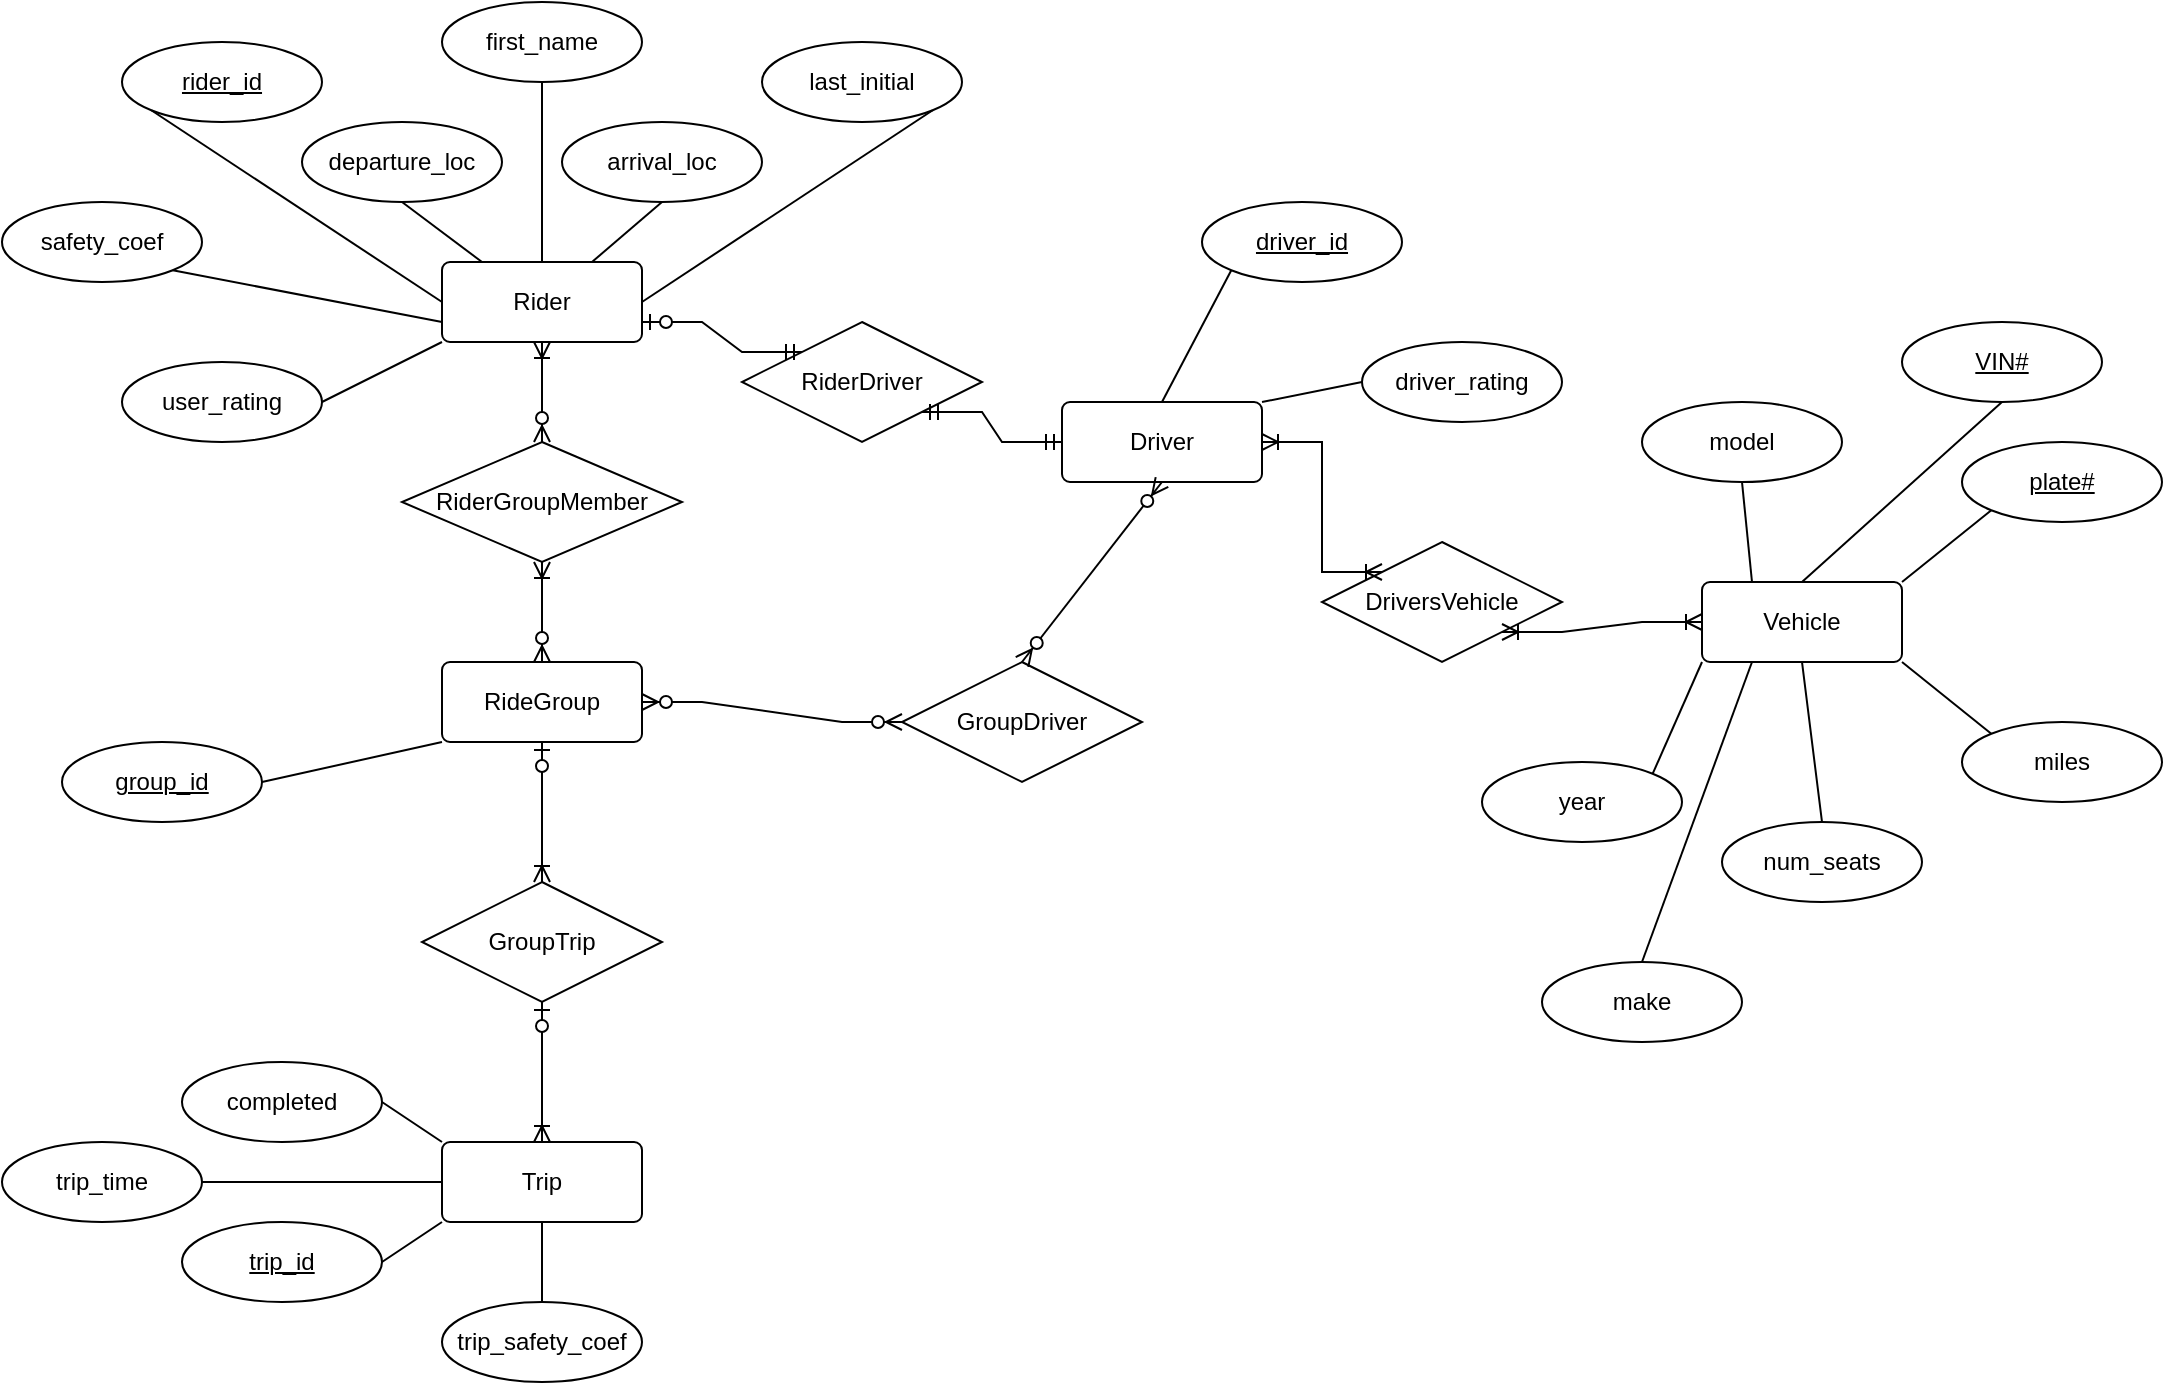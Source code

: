 <mxfile version="22.0.0" type="device">
  <diagram id="R2lEEEUBdFMjLlhIrx00" name="Page-1">
    <mxGraphModel dx="1194" dy="824" grid="1" gridSize="10" guides="1" tooltips="1" connect="1" arrows="1" fold="1" page="1" pageScale="1" pageWidth="1200" pageHeight="1920" math="0" shadow="0" extFonts="Permanent Marker^https://fonts.googleapis.com/css?family=Permanent+Marker">
      <root>
        <mxCell id="0" />
        <mxCell id="1" parent="0" />
        <mxCell id="82qDiS2uEaLM1Z2y3dYB-4" value="Rider" style="rounded=1;arcSize=10;whiteSpace=wrap;html=1;align=center;" vertex="1" parent="1">
          <mxGeometry x="240" y="180" width="100" height="40" as="geometry" />
        </mxCell>
        <mxCell id="82qDiS2uEaLM1Z2y3dYB-5" value="rider_id" style="ellipse;whiteSpace=wrap;html=1;align=center;fontStyle=4;" vertex="1" parent="1">
          <mxGeometry x="80" y="70" width="100" height="40" as="geometry" />
        </mxCell>
        <mxCell id="82qDiS2uEaLM1Z2y3dYB-8" value="first_name" style="ellipse;whiteSpace=wrap;html=1;align=center;" vertex="1" parent="1">
          <mxGeometry x="240" y="50" width="100" height="40" as="geometry" />
        </mxCell>
        <mxCell id="82qDiS2uEaLM1Z2y3dYB-9" value="last_initial" style="ellipse;whiteSpace=wrap;html=1;align=center;" vertex="1" parent="1">
          <mxGeometry x="400" y="70" width="100" height="40" as="geometry" />
        </mxCell>
        <mxCell id="82qDiS2uEaLM1Z2y3dYB-10" value="departure_loc" style="ellipse;whiteSpace=wrap;html=1;align=center;" vertex="1" parent="1">
          <mxGeometry x="170" y="110" width="100" height="40" as="geometry" />
        </mxCell>
        <mxCell id="82qDiS2uEaLM1Z2y3dYB-11" value="arrival_loc" style="ellipse;whiteSpace=wrap;html=1;align=center;" vertex="1" parent="1">
          <mxGeometry x="300" y="110" width="100" height="40" as="geometry" />
        </mxCell>
        <mxCell id="82qDiS2uEaLM1Z2y3dYB-13" value="" style="endArrow=none;html=1;rounded=0;exitX=0;exitY=1;exitDx=0;exitDy=0;entryX=0;entryY=0.5;entryDx=0;entryDy=0;" edge="1" parent="1" source="82qDiS2uEaLM1Z2y3dYB-5" target="82qDiS2uEaLM1Z2y3dYB-4">
          <mxGeometry relative="1" as="geometry">
            <mxPoint x="340" y="270" as="sourcePoint" />
            <mxPoint x="500" y="270" as="targetPoint" />
          </mxGeometry>
        </mxCell>
        <mxCell id="82qDiS2uEaLM1Z2y3dYB-14" value="" style="endArrow=none;html=1;rounded=0;exitX=0.5;exitY=1;exitDx=0;exitDy=0;" edge="1" parent="1" source="82qDiS2uEaLM1Z2y3dYB-10">
          <mxGeometry relative="1" as="geometry">
            <mxPoint x="105" y="114" as="sourcePoint" />
            <mxPoint x="260" y="180" as="targetPoint" />
          </mxGeometry>
        </mxCell>
        <mxCell id="82qDiS2uEaLM1Z2y3dYB-15" value="" style="endArrow=none;html=1;rounded=0;exitX=0.5;exitY=1;exitDx=0;exitDy=0;entryX=0.5;entryY=0;entryDx=0;entryDy=0;" edge="1" parent="1" source="82qDiS2uEaLM1Z2y3dYB-8" target="82qDiS2uEaLM1Z2y3dYB-4">
          <mxGeometry relative="1" as="geometry">
            <mxPoint x="115" y="124" as="sourcePoint" />
            <mxPoint x="260" y="220" as="targetPoint" />
          </mxGeometry>
        </mxCell>
        <mxCell id="82qDiS2uEaLM1Z2y3dYB-16" value="" style="endArrow=none;html=1;rounded=0;exitX=0.5;exitY=1;exitDx=0;exitDy=0;entryX=0.75;entryY=0;entryDx=0;entryDy=0;" edge="1" parent="1" source="82qDiS2uEaLM1Z2y3dYB-11" target="82qDiS2uEaLM1Z2y3dYB-4">
          <mxGeometry relative="1" as="geometry">
            <mxPoint x="125" y="134" as="sourcePoint" />
            <mxPoint x="270" y="230" as="targetPoint" />
          </mxGeometry>
        </mxCell>
        <mxCell id="82qDiS2uEaLM1Z2y3dYB-17" value="" style="endArrow=none;html=1;rounded=0;exitX=1;exitY=1;exitDx=0;exitDy=0;entryX=1;entryY=0.5;entryDx=0;entryDy=0;" edge="1" parent="1" source="82qDiS2uEaLM1Z2y3dYB-9" target="82qDiS2uEaLM1Z2y3dYB-4">
          <mxGeometry relative="1" as="geometry">
            <mxPoint x="135" y="144" as="sourcePoint" />
            <mxPoint x="280" y="240" as="targetPoint" />
          </mxGeometry>
        </mxCell>
        <mxCell id="82qDiS2uEaLM1Z2y3dYB-18" value="Driver" style="rounded=1;arcSize=10;whiteSpace=wrap;html=1;align=center;" vertex="1" parent="1">
          <mxGeometry x="550" y="250" width="100" height="40" as="geometry" />
        </mxCell>
        <mxCell id="82qDiS2uEaLM1Z2y3dYB-25" value="safety_coef" style="ellipse;whiteSpace=wrap;html=1;align=center;" vertex="1" parent="1">
          <mxGeometry x="20" y="150" width="100" height="40" as="geometry" />
        </mxCell>
        <mxCell id="82qDiS2uEaLM1Z2y3dYB-26" value="" style="endArrow=none;html=1;rounded=0;exitX=1;exitY=1;exitDx=0;exitDy=0;entryX=0;entryY=0.75;entryDx=0;entryDy=0;" edge="1" parent="1" source="82qDiS2uEaLM1Z2y3dYB-25" target="82qDiS2uEaLM1Z2y3dYB-4">
          <mxGeometry relative="1" as="geometry">
            <mxPoint x="340" y="270" as="sourcePoint" />
            <mxPoint x="500" y="270" as="targetPoint" />
          </mxGeometry>
        </mxCell>
        <mxCell id="82qDiS2uEaLM1Z2y3dYB-27" value="user_rating" style="ellipse;whiteSpace=wrap;html=1;align=center;" vertex="1" parent="1">
          <mxGeometry x="80" y="230" width="100" height="40" as="geometry" />
        </mxCell>
        <mxCell id="82qDiS2uEaLM1Z2y3dYB-28" value="" style="endArrow=none;html=1;rounded=0;exitX=1;exitY=0.5;exitDx=0;exitDy=0;entryX=0;entryY=1;entryDx=0;entryDy=0;" edge="1" parent="1" source="82qDiS2uEaLM1Z2y3dYB-27" target="82qDiS2uEaLM1Z2y3dYB-4">
          <mxGeometry relative="1" as="geometry">
            <mxPoint x="340" y="270" as="sourcePoint" />
            <mxPoint x="500" y="270" as="targetPoint" />
          </mxGeometry>
        </mxCell>
        <mxCell id="82qDiS2uEaLM1Z2y3dYB-29" value="RideGroup" style="rounded=1;arcSize=10;whiteSpace=wrap;html=1;align=center;" vertex="1" parent="1">
          <mxGeometry x="240" y="380" width="100" height="40" as="geometry" />
        </mxCell>
        <mxCell id="82qDiS2uEaLM1Z2y3dYB-31" value="group_id" style="ellipse;whiteSpace=wrap;html=1;align=center;fontStyle=4;" vertex="1" parent="1">
          <mxGeometry x="50" y="420" width="100" height="40" as="geometry" />
        </mxCell>
        <mxCell id="82qDiS2uEaLM1Z2y3dYB-32" value="" style="endArrow=none;html=1;rounded=0;exitX=1;exitY=0.5;exitDx=0;exitDy=0;entryX=0;entryY=1;entryDx=0;entryDy=0;" edge="1" parent="1" source="82qDiS2uEaLM1Z2y3dYB-31" target="82qDiS2uEaLM1Z2y3dYB-29">
          <mxGeometry relative="1" as="geometry">
            <mxPoint x="145" y="154" as="sourcePoint" />
            <mxPoint x="290" y="250" as="targetPoint" />
          </mxGeometry>
        </mxCell>
        <mxCell id="82qDiS2uEaLM1Z2y3dYB-36" value="RiderGroupMember" style="shape=rhombus;perimeter=rhombusPerimeter;whiteSpace=wrap;html=1;align=center;" vertex="1" parent="1">
          <mxGeometry x="220" y="270" width="140" height="60" as="geometry" />
        </mxCell>
        <mxCell id="82qDiS2uEaLM1Z2y3dYB-40" value="GroupDriver" style="shape=rhombus;perimeter=rhombusPerimeter;whiteSpace=wrap;html=1;align=center;" vertex="1" parent="1">
          <mxGeometry x="470" y="380" width="120" height="60" as="geometry" />
        </mxCell>
        <mxCell id="82qDiS2uEaLM1Z2y3dYB-42" value="" style="endArrow=none;html=1;rounded=0;exitX=0.5;exitY=0;exitDx=0;exitDy=0;entryX=0;entryY=1;entryDx=0;entryDy=0;" edge="1" parent="1" source="82qDiS2uEaLM1Z2y3dYB-18" target="82qDiS2uEaLM1Z2y3dYB-43">
          <mxGeometry relative="1" as="geometry">
            <mxPoint x="640" y="300" as="sourcePoint" />
            <mxPoint x="610" y="190" as="targetPoint" />
          </mxGeometry>
        </mxCell>
        <mxCell id="82qDiS2uEaLM1Z2y3dYB-43" value="driver_id" style="ellipse;whiteSpace=wrap;html=1;align=center;fontStyle=4;" vertex="1" parent="1">
          <mxGeometry x="620" y="150" width="100" height="40" as="geometry" />
        </mxCell>
        <mxCell id="82qDiS2uEaLM1Z2y3dYB-44" value="" style="fontSize=12;html=1;endArrow=ERoneToMany;startArrow=ERzeroToMany;rounded=0;entryX=0.5;entryY=1;entryDx=0;entryDy=0;exitX=0.5;exitY=0;exitDx=0;exitDy=0;" edge="1" parent="1" source="82qDiS2uEaLM1Z2y3dYB-36" target="82qDiS2uEaLM1Z2y3dYB-4">
          <mxGeometry width="100" height="100" relative="1" as="geometry">
            <mxPoint x="460" y="390" as="sourcePoint" />
            <mxPoint x="560" y="290" as="targetPoint" />
          </mxGeometry>
        </mxCell>
        <mxCell id="82qDiS2uEaLM1Z2y3dYB-45" value="" style="fontSize=12;html=1;endArrow=ERoneToMany;startArrow=ERzeroToMany;rounded=0;entryX=0.5;entryY=1;entryDx=0;entryDy=0;exitX=0.5;exitY=0;exitDx=0;exitDy=0;" edge="1" parent="1" source="82qDiS2uEaLM1Z2y3dYB-29" target="82qDiS2uEaLM1Z2y3dYB-36">
          <mxGeometry width="100" height="100" relative="1" as="geometry">
            <mxPoint x="300" y="280" as="sourcePoint" />
            <mxPoint x="300" y="230" as="targetPoint" />
          </mxGeometry>
        </mxCell>
        <mxCell id="82qDiS2uEaLM1Z2y3dYB-46" value="" style="edgeStyle=entityRelationEdgeStyle;fontSize=12;html=1;endArrow=ERzeroToMany;endFill=1;startArrow=ERzeroToMany;rounded=0;exitX=1;exitY=0.5;exitDx=0;exitDy=0;entryX=0;entryY=0.5;entryDx=0;entryDy=0;" edge="1" parent="1" source="82qDiS2uEaLM1Z2y3dYB-29" target="82qDiS2uEaLM1Z2y3dYB-40">
          <mxGeometry width="100" height="100" relative="1" as="geometry">
            <mxPoint x="460" y="390" as="sourcePoint" />
            <mxPoint x="560" y="290" as="targetPoint" />
          </mxGeometry>
        </mxCell>
        <mxCell id="82qDiS2uEaLM1Z2y3dYB-47" value="" style="fontSize=12;html=1;endArrow=ERzeroToMany;endFill=1;startArrow=ERzeroToMany;rounded=0;exitX=0.5;exitY=0;exitDx=0;exitDy=0;entryX=0.5;entryY=1;entryDx=0;entryDy=0;" edge="1" parent="1" source="82qDiS2uEaLM1Z2y3dYB-40" target="82qDiS2uEaLM1Z2y3dYB-18">
          <mxGeometry width="100" height="100" relative="1" as="geometry">
            <mxPoint x="350" y="410" as="sourcePoint" />
            <mxPoint x="590" y="360" as="targetPoint" />
          </mxGeometry>
        </mxCell>
        <mxCell id="82qDiS2uEaLM1Z2y3dYB-48" value="RiderDriver" style="shape=rhombus;perimeter=rhombusPerimeter;whiteSpace=wrap;html=1;align=center;" vertex="1" parent="1">
          <mxGeometry x="390" y="210" width="120" height="60" as="geometry" />
        </mxCell>
        <mxCell id="82qDiS2uEaLM1Z2y3dYB-49" value="driver_rating" style="ellipse;whiteSpace=wrap;html=1;align=center;" vertex="1" parent="1">
          <mxGeometry x="700" y="220" width="100" height="40" as="geometry" />
        </mxCell>
        <mxCell id="82qDiS2uEaLM1Z2y3dYB-50" value="" style="endArrow=none;html=1;rounded=0;entryX=0;entryY=0.5;entryDx=0;entryDy=0;exitX=1;exitY=0;exitDx=0;exitDy=0;" edge="1" parent="1" source="82qDiS2uEaLM1Z2y3dYB-18" target="82qDiS2uEaLM1Z2y3dYB-49">
          <mxGeometry relative="1" as="geometry">
            <mxPoint x="430" y="340" as="sourcePoint" />
            <mxPoint x="590" y="340" as="targetPoint" />
          </mxGeometry>
        </mxCell>
        <mxCell id="82qDiS2uEaLM1Z2y3dYB-53" value="" style="edgeStyle=entityRelationEdgeStyle;fontSize=12;html=1;endArrow=ERzeroToOne;startArrow=ERmandOne;rounded=0;entryX=1;entryY=0.75;entryDx=0;entryDy=0;exitX=0;exitY=0;exitDx=0;exitDy=0;" edge="1" parent="1" source="82qDiS2uEaLM1Z2y3dYB-48" target="82qDiS2uEaLM1Z2y3dYB-4">
          <mxGeometry width="100" height="100" relative="1" as="geometry">
            <mxPoint x="460" y="390" as="sourcePoint" />
            <mxPoint x="560" y="290" as="targetPoint" />
          </mxGeometry>
        </mxCell>
        <mxCell id="82qDiS2uEaLM1Z2y3dYB-56" value="" style="edgeStyle=entityRelationEdgeStyle;fontSize=12;html=1;endArrow=ERmandOne;startArrow=ERmandOne;rounded=0;entryX=0;entryY=0.5;entryDx=0;entryDy=0;exitX=1;exitY=1;exitDx=0;exitDy=0;" edge="1" parent="1" source="82qDiS2uEaLM1Z2y3dYB-48" target="82qDiS2uEaLM1Z2y3dYB-18">
          <mxGeometry width="100" height="100" relative="1" as="geometry">
            <mxPoint x="390" y="370" as="sourcePoint" />
            <mxPoint x="490" y="270" as="targetPoint" />
          </mxGeometry>
        </mxCell>
        <mxCell id="82qDiS2uEaLM1Z2y3dYB-57" value="DriversVehicle" style="shape=rhombus;perimeter=rhombusPerimeter;whiteSpace=wrap;html=1;align=center;" vertex="1" parent="1">
          <mxGeometry x="680" y="320" width="120" height="60" as="geometry" />
        </mxCell>
        <mxCell id="82qDiS2uEaLM1Z2y3dYB-58" value="Vehicle" style="rounded=1;arcSize=10;whiteSpace=wrap;html=1;align=center;" vertex="1" parent="1">
          <mxGeometry x="870" y="340" width="100" height="40" as="geometry" />
        </mxCell>
        <mxCell id="82qDiS2uEaLM1Z2y3dYB-59" value="VIN#" style="ellipse;whiteSpace=wrap;html=1;align=center;fontStyle=4;" vertex="1" parent="1">
          <mxGeometry x="970" y="210" width="100" height="40" as="geometry" />
        </mxCell>
        <mxCell id="82qDiS2uEaLM1Z2y3dYB-60" value="plate#" style="ellipse;whiteSpace=wrap;html=1;align=center;fontStyle=4;" vertex="1" parent="1">
          <mxGeometry x="1000" y="270" width="100" height="40" as="geometry" />
        </mxCell>
        <mxCell id="82qDiS2uEaLM1Z2y3dYB-61" value="miles" style="ellipse;whiteSpace=wrap;html=1;align=center;" vertex="1" parent="1">
          <mxGeometry x="1000" y="410" width="100" height="40" as="geometry" />
        </mxCell>
        <mxCell id="82qDiS2uEaLM1Z2y3dYB-62" value="num_seats" style="ellipse;whiteSpace=wrap;html=1;align=center;" vertex="1" parent="1">
          <mxGeometry x="880" y="460" width="100" height="40" as="geometry" />
        </mxCell>
        <mxCell id="82qDiS2uEaLM1Z2y3dYB-63" value="" style="endArrow=none;html=1;rounded=0;entryX=0.5;entryY=0;entryDx=0;entryDy=0;exitX=0.5;exitY=1;exitDx=0;exitDy=0;" edge="1" parent="1" source="82qDiS2uEaLM1Z2y3dYB-59" target="82qDiS2uEaLM1Z2y3dYB-58">
          <mxGeometry relative="1" as="geometry">
            <mxPoint x="830" y="300" as="sourcePoint" />
            <mxPoint x="990" y="300" as="targetPoint" />
          </mxGeometry>
        </mxCell>
        <mxCell id="82qDiS2uEaLM1Z2y3dYB-64" value="" style="endArrow=none;html=1;rounded=0;entryX=0;entryY=1;entryDx=0;entryDy=0;exitX=1;exitY=0;exitDx=0;exitDy=0;" edge="1" parent="1" source="82qDiS2uEaLM1Z2y3dYB-58" target="82qDiS2uEaLM1Z2y3dYB-60">
          <mxGeometry relative="1" as="geometry">
            <mxPoint x="770" y="409" as="sourcePoint" />
            <mxPoint x="930" y="409" as="targetPoint" />
          </mxGeometry>
        </mxCell>
        <mxCell id="82qDiS2uEaLM1Z2y3dYB-65" value="" style="endArrow=none;html=1;rounded=0;entryX=0.5;entryY=0;entryDx=0;entryDy=0;exitX=0.5;exitY=1;exitDx=0;exitDy=0;" edge="1" parent="1" source="82qDiS2uEaLM1Z2y3dYB-58" target="82qDiS2uEaLM1Z2y3dYB-62">
          <mxGeometry relative="1" as="geometry">
            <mxPoint x="930" y="390" as="sourcePoint" />
            <mxPoint x="920" y="450" as="targetPoint" />
          </mxGeometry>
        </mxCell>
        <mxCell id="82qDiS2uEaLM1Z2y3dYB-66" value="" style="endArrow=none;html=1;rounded=0;entryX=0;entryY=0;entryDx=0;entryDy=0;exitX=1;exitY=1;exitDx=0;exitDy=0;" edge="1" parent="1" source="82qDiS2uEaLM1Z2y3dYB-58" target="82qDiS2uEaLM1Z2y3dYB-61">
          <mxGeometry relative="1" as="geometry">
            <mxPoint x="970" y="390" as="sourcePoint" />
            <mxPoint x="960" y="450" as="targetPoint" />
          </mxGeometry>
        </mxCell>
        <mxCell id="82qDiS2uEaLM1Z2y3dYB-67" value="" style="edgeStyle=entityRelationEdgeStyle;fontSize=12;html=1;endArrow=ERoneToMany;startArrow=ERoneToMany;rounded=0;entryX=0;entryY=0;entryDx=0;entryDy=0;exitX=1;exitY=0.5;exitDx=0;exitDy=0;" edge="1" parent="1" source="82qDiS2uEaLM1Z2y3dYB-18" target="82qDiS2uEaLM1Z2y3dYB-57">
          <mxGeometry width="100" height="100" relative="1" as="geometry">
            <mxPoint x="460" y="390" as="sourcePoint" />
            <mxPoint x="560" y="290" as="targetPoint" />
          </mxGeometry>
        </mxCell>
        <mxCell id="82qDiS2uEaLM1Z2y3dYB-68" value="" style="edgeStyle=entityRelationEdgeStyle;fontSize=12;html=1;endArrow=ERoneToMany;startArrow=ERoneToMany;rounded=0;entryX=0;entryY=0.5;entryDx=0;entryDy=0;exitX=1;exitY=1;exitDx=0;exitDy=0;" edge="1" parent="1" source="82qDiS2uEaLM1Z2y3dYB-57" target="82qDiS2uEaLM1Z2y3dYB-58">
          <mxGeometry width="100" height="100" relative="1" as="geometry">
            <mxPoint x="730" y="435" as="sourcePoint" />
            <mxPoint x="790" y="500" as="targetPoint" />
          </mxGeometry>
        </mxCell>
        <mxCell id="82qDiS2uEaLM1Z2y3dYB-69" value="year" style="ellipse;whiteSpace=wrap;html=1;align=center;" vertex="1" parent="1">
          <mxGeometry x="760" y="430" width="100" height="40" as="geometry" />
        </mxCell>
        <mxCell id="82qDiS2uEaLM1Z2y3dYB-70" value="" style="endArrow=none;html=1;rounded=0;entryX=0;entryY=1;entryDx=0;entryDy=0;exitX=1;exitY=0;exitDx=0;exitDy=0;" edge="1" parent="1" source="82qDiS2uEaLM1Z2y3dYB-69" target="82qDiS2uEaLM1Z2y3dYB-58">
          <mxGeometry relative="1" as="geometry">
            <mxPoint x="430" y="340" as="sourcePoint" />
            <mxPoint x="590" y="340" as="targetPoint" />
          </mxGeometry>
        </mxCell>
        <mxCell id="82qDiS2uEaLM1Z2y3dYB-71" value="model" style="ellipse;whiteSpace=wrap;html=1;align=center;" vertex="1" parent="1">
          <mxGeometry x="840" y="250" width="100" height="40" as="geometry" />
        </mxCell>
        <mxCell id="82qDiS2uEaLM1Z2y3dYB-72" value="" style="endArrow=none;html=1;rounded=0;entryX=0.5;entryY=1;entryDx=0;entryDy=0;exitX=0.25;exitY=0;exitDx=0;exitDy=0;" edge="1" parent="1" source="82qDiS2uEaLM1Z2y3dYB-58" target="82qDiS2uEaLM1Z2y3dYB-71">
          <mxGeometry relative="1" as="geometry">
            <mxPoint x="430" y="340" as="sourcePoint" />
            <mxPoint x="590" y="340" as="targetPoint" />
          </mxGeometry>
        </mxCell>
        <mxCell id="82qDiS2uEaLM1Z2y3dYB-73" value="make" style="ellipse;whiteSpace=wrap;html=1;align=center;" vertex="1" parent="1">
          <mxGeometry x="790" y="530" width="100" height="40" as="geometry" />
        </mxCell>
        <mxCell id="82qDiS2uEaLM1Z2y3dYB-74" value="" style="endArrow=none;html=1;rounded=0;entryX=0.5;entryY=0;entryDx=0;entryDy=0;exitX=0.25;exitY=1;exitDx=0;exitDy=0;" edge="1" parent="1" source="82qDiS2uEaLM1Z2y3dYB-58" target="82qDiS2uEaLM1Z2y3dYB-73">
          <mxGeometry relative="1" as="geometry">
            <mxPoint x="900" y="390" as="sourcePoint" />
            <mxPoint x="590" y="340" as="targetPoint" />
          </mxGeometry>
        </mxCell>
        <mxCell id="82qDiS2uEaLM1Z2y3dYB-75" value="Trip" style="rounded=1;arcSize=10;whiteSpace=wrap;html=1;align=center;" vertex="1" parent="1">
          <mxGeometry x="240" y="620" width="100" height="40" as="geometry" />
        </mxCell>
        <mxCell id="82qDiS2uEaLM1Z2y3dYB-76" value="GroupTrip" style="shape=rhombus;perimeter=rhombusPerimeter;whiteSpace=wrap;html=1;align=center;" vertex="1" parent="1">
          <mxGeometry x="230" y="490" width="120" height="60" as="geometry" />
        </mxCell>
        <mxCell id="82qDiS2uEaLM1Z2y3dYB-77" value="trip_id" style="ellipse;whiteSpace=wrap;html=1;align=center;fontStyle=4;" vertex="1" parent="1">
          <mxGeometry x="110" y="660" width="100" height="40" as="geometry" />
        </mxCell>
        <mxCell id="82qDiS2uEaLM1Z2y3dYB-78" value="completed" style="ellipse;whiteSpace=wrap;html=1;align=center;" vertex="1" parent="1">
          <mxGeometry x="110" y="580" width="100" height="40" as="geometry" />
        </mxCell>
        <mxCell id="82qDiS2uEaLM1Z2y3dYB-79" value="" style="endArrow=none;html=1;rounded=0;exitX=1;exitY=0.5;exitDx=0;exitDy=0;entryX=0;entryY=1;entryDx=0;entryDy=0;" edge="1" parent="1" source="82qDiS2uEaLM1Z2y3dYB-77" target="82qDiS2uEaLM1Z2y3dYB-75">
          <mxGeometry relative="1" as="geometry">
            <mxPoint x="430" y="380" as="sourcePoint" />
            <mxPoint x="590" y="380" as="targetPoint" />
          </mxGeometry>
        </mxCell>
        <mxCell id="82qDiS2uEaLM1Z2y3dYB-80" value="" style="endArrow=none;html=1;rounded=0;exitX=1;exitY=0.5;exitDx=0;exitDy=0;entryX=0;entryY=0;entryDx=0;entryDy=0;" edge="1" parent="1" source="82qDiS2uEaLM1Z2y3dYB-78" target="82qDiS2uEaLM1Z2y3dYB-75">
          <mxGeometry relative="1" as="geometry">
            <mxPoint x="230" y="700" as="sourcePoint" />
            <mxPoint x="250" y="670" as="targetPoint" />
          </mxGeometry>
        </mxCell>
        <mxCell id="82qDiS2uEaLM1Z2y3dYB-81" value="trip_time" style="ellipse;whiteSpace=wrap;html=1;align=center;" vertex="1" parent="1">
          <mxGeometry x="20" y="620" width="100" height="40" as="geometry" />
        </mxCell>
        <mxCell id="82qDiS2uEaLM1Z2y3dYB-82" value="" style="endArrow=none;html=1;rounded=0;exitX=1;exitY=0.5;exitDx=0;exitDy=0;entryX=0;entryY=0.5;entryDx=0;entryDy=0;" edge="1" parent="1" source="82qDiS2uEaLM1Z2y3dYB-81" target="82qDiS2uEaLM1Z2y3dYB-75">
          <mxGeometry relative="1" as="geometry">
            <mxPoint x="430" y="380" as="sourcePoint" />
            <mxPoint x="590" y="380" as="targetPoint" />
          </mxGeometry>
        </mxCell>
        <mxCell id="82qDiS2uEaLM1Z2y3dYB-83" value="" style="fontSize=12;html=1;endArrow=ERoneToMany;startArrow=ERzeroToOne;rounded=0;entryX=0.5;entryY=0;entryDx=0;entryDy=0;exitX=0.5;exitY=1;exitDx=0;exitDy=0;" edge="1" parent="1" source="82qDiS2uEaLM1Z2y3dYB-29" target="82qDiS2uEaLM1Z2y3dYB-76">
          <mxGeometry width="100" height="100" relative="1" as="geometry">
            <mxPoint x="460" y="430" as="sourcePoint" />
            <mxPoint x="560" y="330" as="targetPoint" />
          </mxGeometry>
        </mxCell>
        <mxCell id="82qDiS2uEaLM1Z2y3dYB-84" value="" style="fontSize=12;html=1;endArrow=ERoneToMany;startArrow=ERzeroToOne;rounded=0;entryX=0.5;entryY=0;entryDx=0;entryDy=0;exitX=0.5;exitY=1;exitDx=0;exitDy=0;" edge="1" parent="1" source="82qDiS2uEaLM1Z2y3dYB-76" target="82qDiS2uEaLM1Z2y3dYB-75">
          <mxGeometry width="100" height="100" relative="1" as="geometry">
            <mxPoint x="400" y="550" as="sourcePoint" />
            <mxPoint x="400" y="620" as="targetPoint" />
          </mxGeometry>
        </mxCell>
        <mxCell id="82qDiS2uEaLM1Z2y3dYB-85" value="trip_safety_coef" style="ellipse;whiteSpace=wrap;html=1;align=center;" vertex="1" parent="1">
          <mxGeometry x="240" y="700" width="100" height="40" as="geometry" />
        </mxCell>
        <mxCell id="82qDiS2uEaLM1Z2y3dYB-86" value="" style="endArrow=none;html=1;rounded=0;exitX=0.5;exitY=0;exitDx=0;exitDy=0;entryX=0.5;entryY=1;entryDx=0;entryDy=0;" edge="1" parent="1" source="82qDiS2uEaLM1Z2y3dYB-85" target="82qDiS2uEaLM1Z2y3dYB-75">
          <mxGeometry relative="1" as="geometry">
            <mxPoint x="430" y="380" as="sourcePoint" />
            <mxPoint x="590" y="380" as="targetPoint" />
          </mxGeometry>
        </mxCell>
      </root>
    </mxGraphModel>
  </diagram>
</mxfile>
